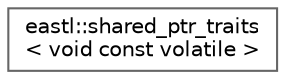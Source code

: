 digraph "类继承关系图"
{
 // LATEX_PDF_SIZE
  bgcolor="transparent";
  edge [fontname=Helvetica,fontsize=10,labelfontname=Helvetica,labelfontsize=10];
  node [fontname=Helvetica,fontsize=10,shape=box,height=0.2,width=0.4];
  rankdir="LR";
  Node0 [id="Node000000",label="eastl::shared_ptr_traits\l\< void const volatile \>",height=0.2,width=0.4,color="grey40", fillcolor="white", style="filled",URL="$structeastl_1_1shared__ptr__traits_3_01void_01const_01volatile_01_4.html",tooltip=" "];
}
